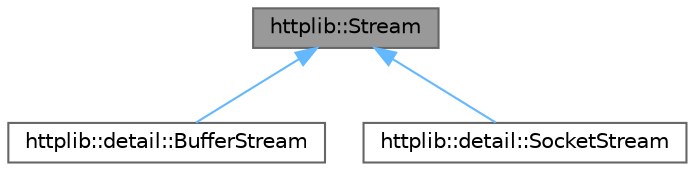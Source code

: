digraph "httplib::Stream"
{
 // LATEX_PDF_SIZE
  bgcolor="transparent";
  edge [fontname=Helvetica,fontsize=10,labelfontname=Helvetica,labelfontsize=10];
  node [fontname=Helvetica,fontsize=10,shape=box,height=0.2,width=0.4];
  Node1 [id="Node000001",label="httplib::Stream",height=0.2,width=0.4,color="gray40", fillcolor="grey60", style="filled", fontcolor="black",tooltip=" "];
  Node1 -> Node2 [id="edge1_Node000001_Node000002",dir="back",color="steelblue1",style="solid",tooltip=" "];
  Node2 [id="Node000002",label="httplib::detail::BufferStream",height=0.2,width=0.4,color="gray40", fillcolor="white", style="filled",URL="$classhttplib_1_1detail_1_1_buffer_stream.html",tooltip=" "];
  Node1 -> Node3 [id="edge2_Node000001_Node000003",dir="back",color="steelblue1",style="solid",tooltip=" "];
  Node3 [id="Node000003",label="httplib::detail::SocketStream",height=0.2,width=0.4,color="gray40", fillcolor="white", style="filled",URL="$classhttplib_1_1detail_1_1_socket_stream.html",tooltip=" "];
}
